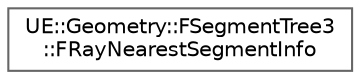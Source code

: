 digraph "Graphical Class Hierarchy"
{
 // INTERACTIVE_SVG=YES
 // LATEX_PDF_SIZE
  bgcolor="transparent";
  edge [fontname=Helvetica,fontsize=10,labelfontname=Helvetica,labelfontsize=10];
  node [fontname=Helvetica,fontsize=10,shape=box,height=0.2,width=0.4];
  rankdir="LR";
  Node0 [id="Node000000",label="UE::Geometry::FSegmentTree3\l::FRayNearestSegmentInfo",height=0.2,width=0.4,color="grey40", fillcolor="white", style="filled",URL="$db/d54/structUE_1_1Geometry_1_1FSegmentTree3_1_1FRayNearestSegmentInfo.html",tooltip="Information on a nearest-segment returned by query functions."];
}
